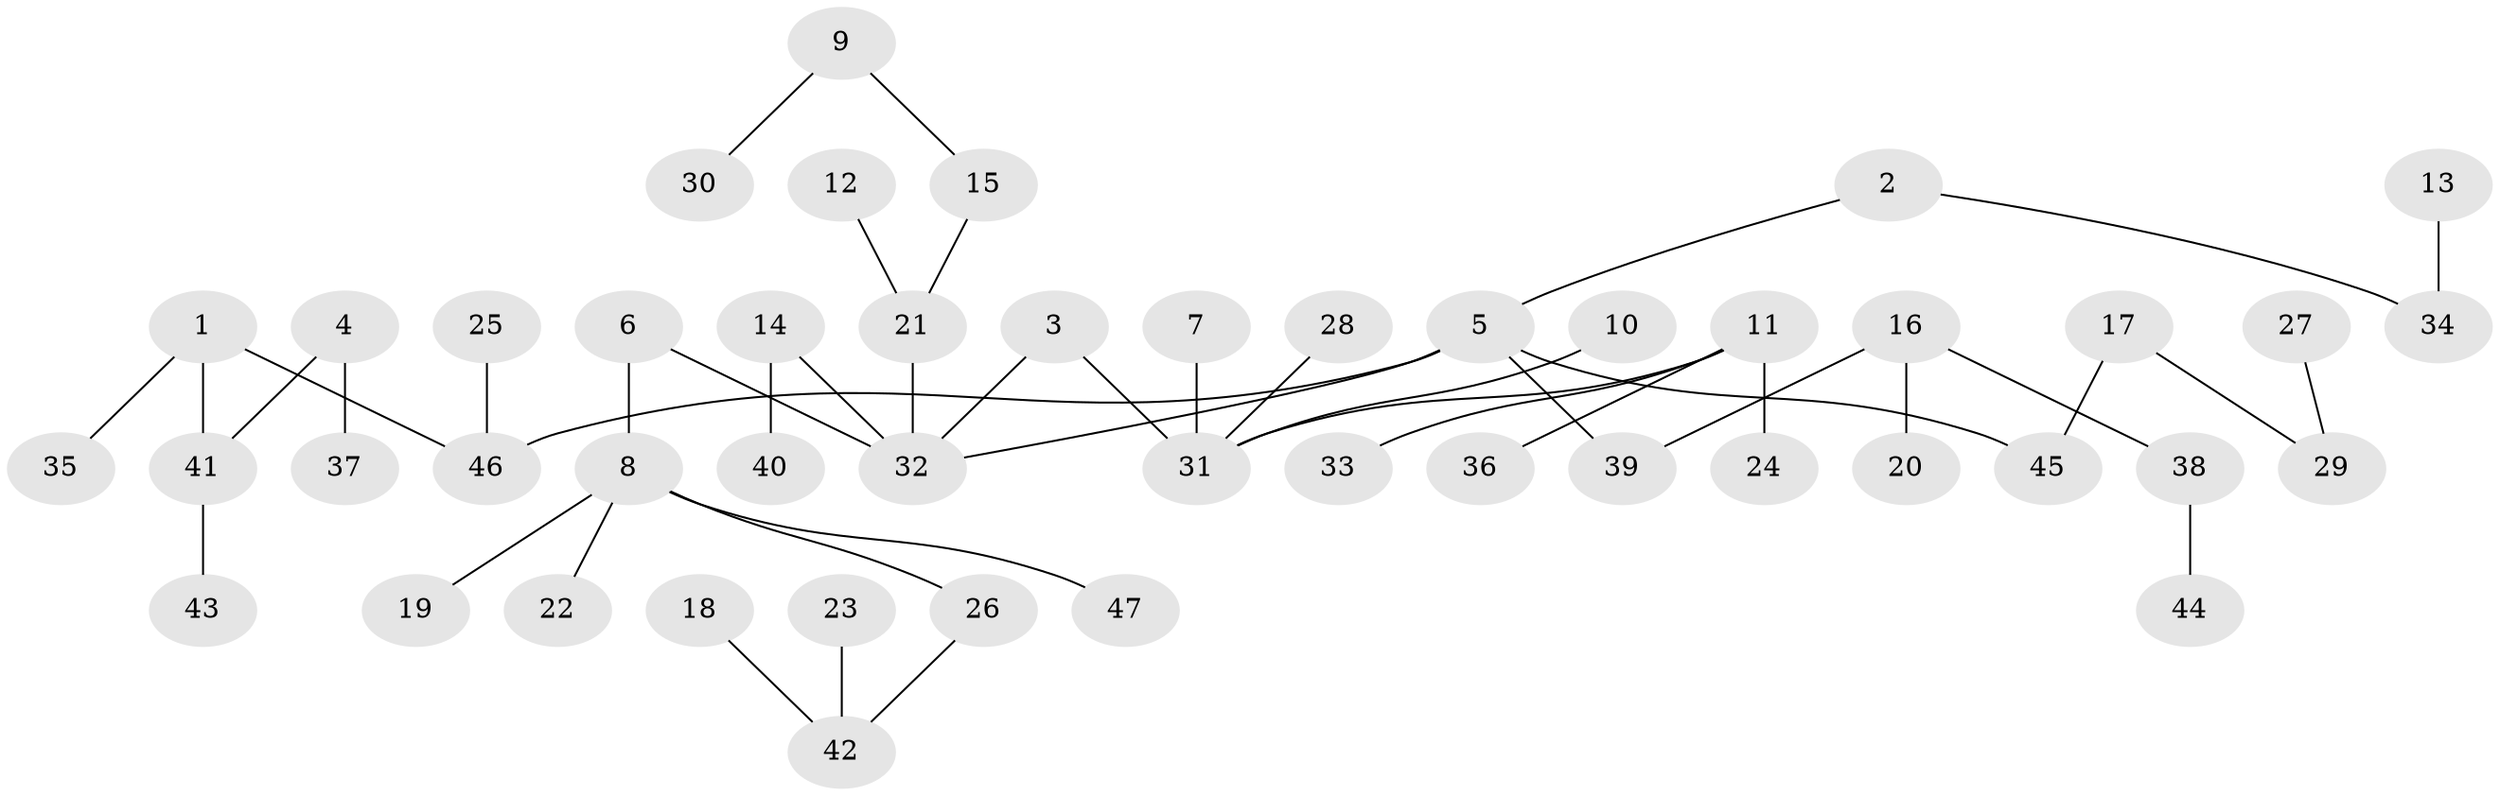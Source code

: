 // original degree distribution, {7: 0.010752688172043012, 5: 0.03225806451612903, 4: 0.06451612903225806, 3: 0.0967741935483871, 2: 0.2903225806451613, 6: 0.021505376344086023, 1: 0.4838709677419355}
// Generated by graph-tools (version 1.1) at 2025/02/03/09/25 03:02:17]
// undirected, 47 vertices, 46 edges
graph export_dot {
graph [start="1"]
  node [color=gray90,style=filled];
  1;
  2;
  3;
  4;
  5;
  6;
  7;
  8;
  9;
  10;
  11;
  12;
  13;
  14;
  15;
  16;
  17;
  18;
  19;
  20;
  21;
  22;
  23;
  24;
  25;
  26;
  27;
  28;
  29;
  30;
  31;
  32;
  33;
  34;
  35;
  36;
  37;
  38;
  39;
  40;
  41;
  42;
  43;
  44;
  45;
  46;
  47;
  1 -- 35 [weight=1.0];
  1 -- 41 [weight=1.0];
  1 -- 46 [weight=1.0];
  2 -- 5 [weight=1.0];
  2 -- 34 [weight=1.0];
  3 -- 31 [weight=1.0];
  3 -- 32 [weight=1.0];
  4 -- 37 [weight=1.0];
  4 -- 41 [weight=1.0];
  5 -- 32 [weight=1.0];
  5 -- 39 [weight=1.0];
  5 -- 45 [weight=1.0];
  5 -- 46 [weight=1.0];
  6 -- 8 [weight=1.0];
  6 -- 32 [weight=1.0];
  7 -- 31 [weight=1.0];
  8 -- 19 [weight=1.0];
  8 -- 22 [weight=1.0];
  8 -- 26 [weight=1.0];
  8 -- 47 [weight=1.0];
  9 -- 15 [weight=1.0];
  9 -- 30 [weight=1.0];
  10 -- 31 [weight=1.0];
  11 -- 24 [weight=1.0];
  11 -- 31 [weight=1.0];
  11 -- 33 [weight=1.0];
  11 -- 36 [weight=1.0];
  12 -- 21 [weight=1.0];
  13 -- 34 [weight=1.0];
  14 -- 32 [weight=1.0];
  14 -- 40 [weight=1.0];
  15 -- 21 [weight=1.0];
  16 -- 20 [weight=1.0];
  16 -- 38 [weight=1.0];
  16 -- 39 [weight=1.0];
  17 -- 29 [weight=1.0];
  17 -- 45 [weight=1.0];
  18 -- 42 [weight=1.0];
  21 -- 32 [weight=1.0];
  23 -- 42 [weight=1.0];
  25 -- 46 [weight=1.0];
  26 -- 42 [weight=1.0];
  27 -- 29 [weight=1.0];
  28 -- 31 [weight=1.0];
  38 -- 44 [weight=1.0];
  41 -- 43 [weight=1.0];
}
